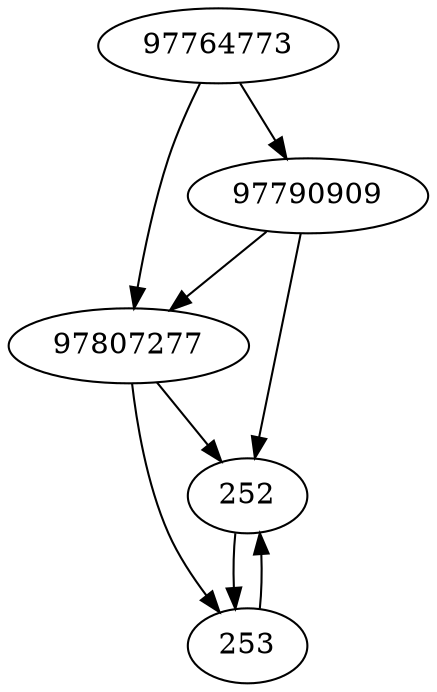 strict digraph  {
97764773;
97807277;
97790909;
252;
253;
97764773 -> 97807277;
97764773 -> 97790909;
97807277 -> 253;
97807277 -> 252;
97790909 -> 252;
97790909 -> 97807277;
252 -> 253;
253 -> 252;
}
